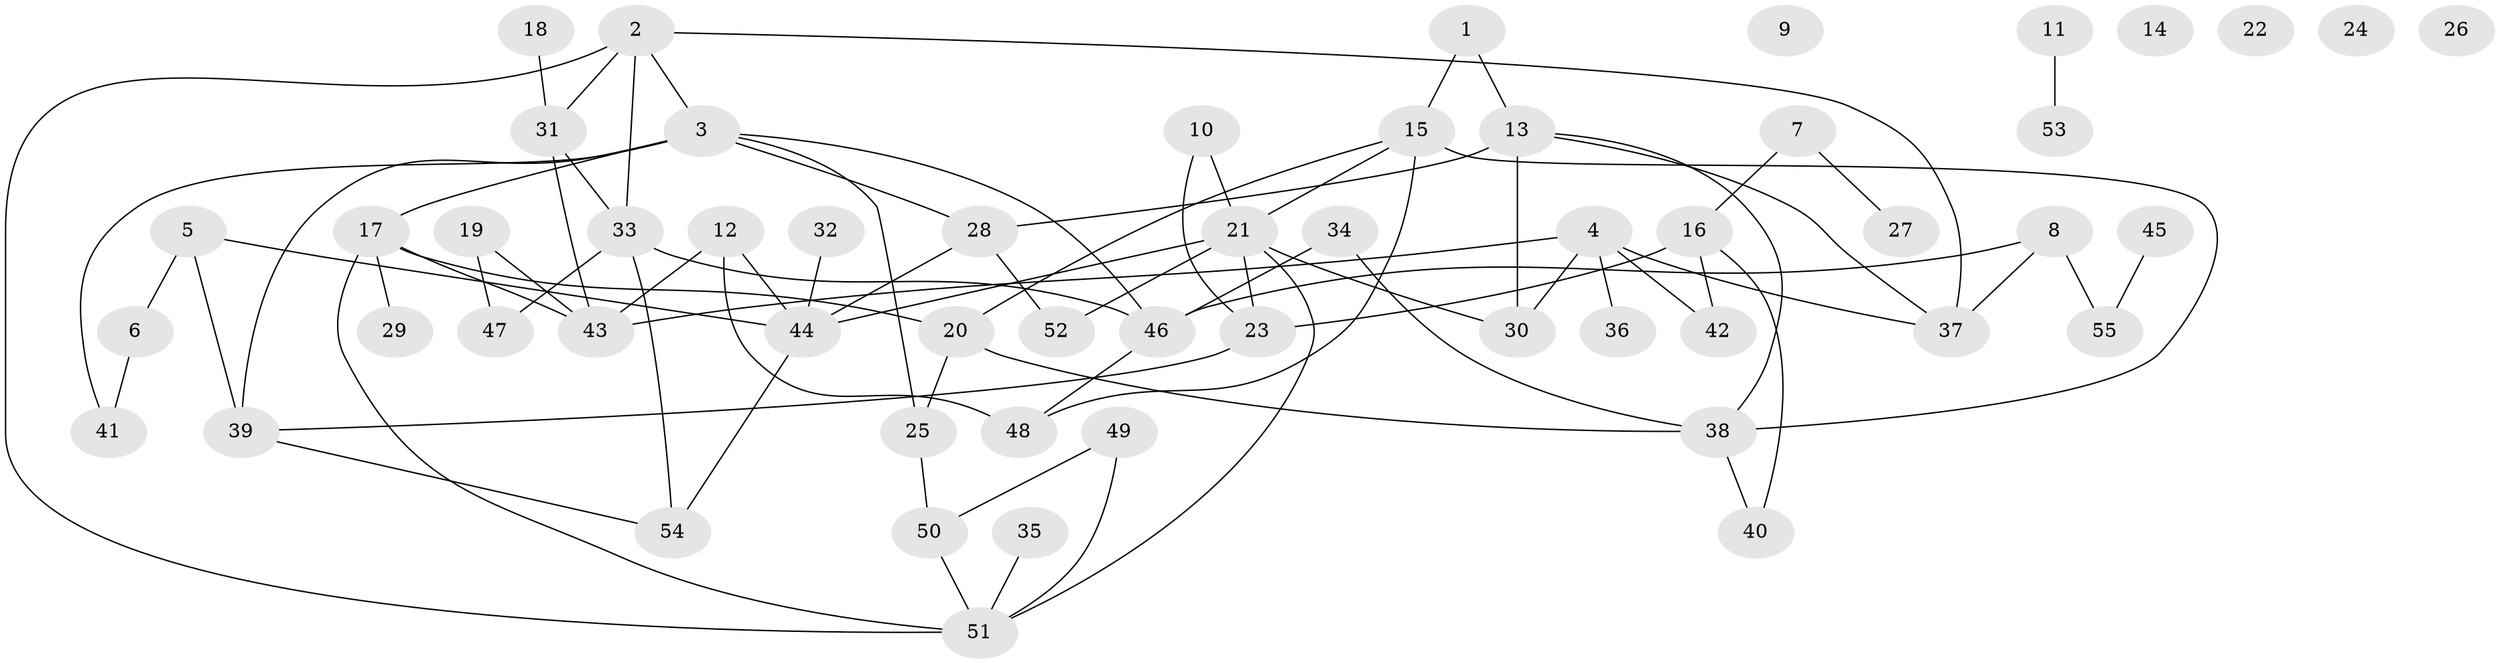 // coarse degree distribution, {5: 0.21052631578947367, 6: 0.02631578947368421, 9: 0.02631578947368421, 2: 0.15789473684210525, 4: 0.07894736842105263, 0: 0.13157894736842105, 3: 0.13157894736842105, 1: 0.18421052631578946, 7: 0.02631578947368421, 10: 0.02631578947368421}
// Generated by graph-tools (version 1.1) at 2025/23/03/03/25 07:23:26]
// undirected, 55 vertices, 79 edges
graph export_dot {
graph [start="1"]
  node [color=gray90,style=filled];
  1;
  2;
  3;
  4;
  5;
  6;
  7;
  8;
  9;
  10;
  11;
  12;
  13;
  14;
  15;
  16;
  17;
  18;
  19;
  20;
  21;
  22;
  23;
  24;
  25;
  26;
  27;
  28;
  29;
  30;
  31;
  32;
  33;
  34;
  35;
  36;
  37;
  38;
  39;
  40;
  41;
  42;
  43;
  44;
  45;
  46;
  47;
  48;
  49;
  50;
  51;
  52;
  53;
  54;
  55;
  1 -- 13;
  1 -- 15;
  2 -- 3;
  2 -- 31;
  2 -- 33;
  2 -- 37;
  2 -- 51;
  3 -- 17;
  3 -- 25;
  3 -- 28;
  3 -- 39;
  3 -- 41;
  3 -- 46;
  4 -- 30;
  4 -- 36;
  4 -- 37;
  4 -- 42;
  4 -- 43;
  5 -- 6;
  5 -- 39;
  5 -- 44;
  6 -- 41;
  7 -- 16;
  7 -- 27;
  8 -- 37;
  8 -- 46;
  8 -- 55;
  10 -- 21;
  10 -- 23;
  11 -- 53;
  12 -- 43;
  12 -- 44;
  12 -- 48;
  13 -- 28;
  13 -- 30;
  13 -- 37;
  13 -- 38;
  15 -- 20;
  15 -- 21;
  15 -- 38;
  15 -- 48;
  16 -- 23;
  16 -- 40;
  16 -- 42;
  17 -- 20;
  17 -- 29;
  17 -- 43;
  17 -- 51;
  18 -- 31;
  19 -- 43;
  19 -- 47;
  20 -- 25;
  20 -- 38;
  21 -- 23;
  21 -- 30;
  21 -- 44;
  21 -- 51;
  21 -- 52;
  23 -- 39;
  25 -- 50;
  28 -- 44;
  28 -- 52;
  31 -- 33;
  31 -- 43;
  32 -- 44;
  33 -- 46;
  33 -- 47;
  33 -- 54;
  34 -- 38;
  34 -- 46;
  35 -- 51;
  38 -- 40;
  39 -- 54;
  44 -- 54;
  45 -- 55;
  46 -- 48;
  49 -- 50;
  49 -- 51;
  50 -- 51;
}
